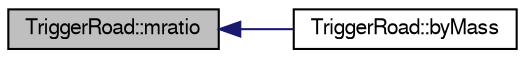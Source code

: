 digraph "TriggerRoad::mratio"
{
  bgcolor="transparent";
  edge [fontname="FreeSans",fontsize="10",labelfontname="FreeSans",labelfontsize="10"];
  node [fontname="FreeSans",fontsize="10",shape=record];
  rankdir="LR";
  Node1 [label="TriggerRoad::mratio",height=0.2,width=0.4,color="black", fillcolor="grey75", style="filled" fontcolor="black"];
  Node1 -> Node2 [dir="back",color="midnightblue",fontsize="10",style="solid",fontname="FreeSans"];
  Node2 [label="TriggerRoad::byMass",height=0.2,width=0.4,color="black",URL="$d5/d72/classTriggerRoad.html#a6802ef57ef49d1bcb201b2eeac29b159"];
}
